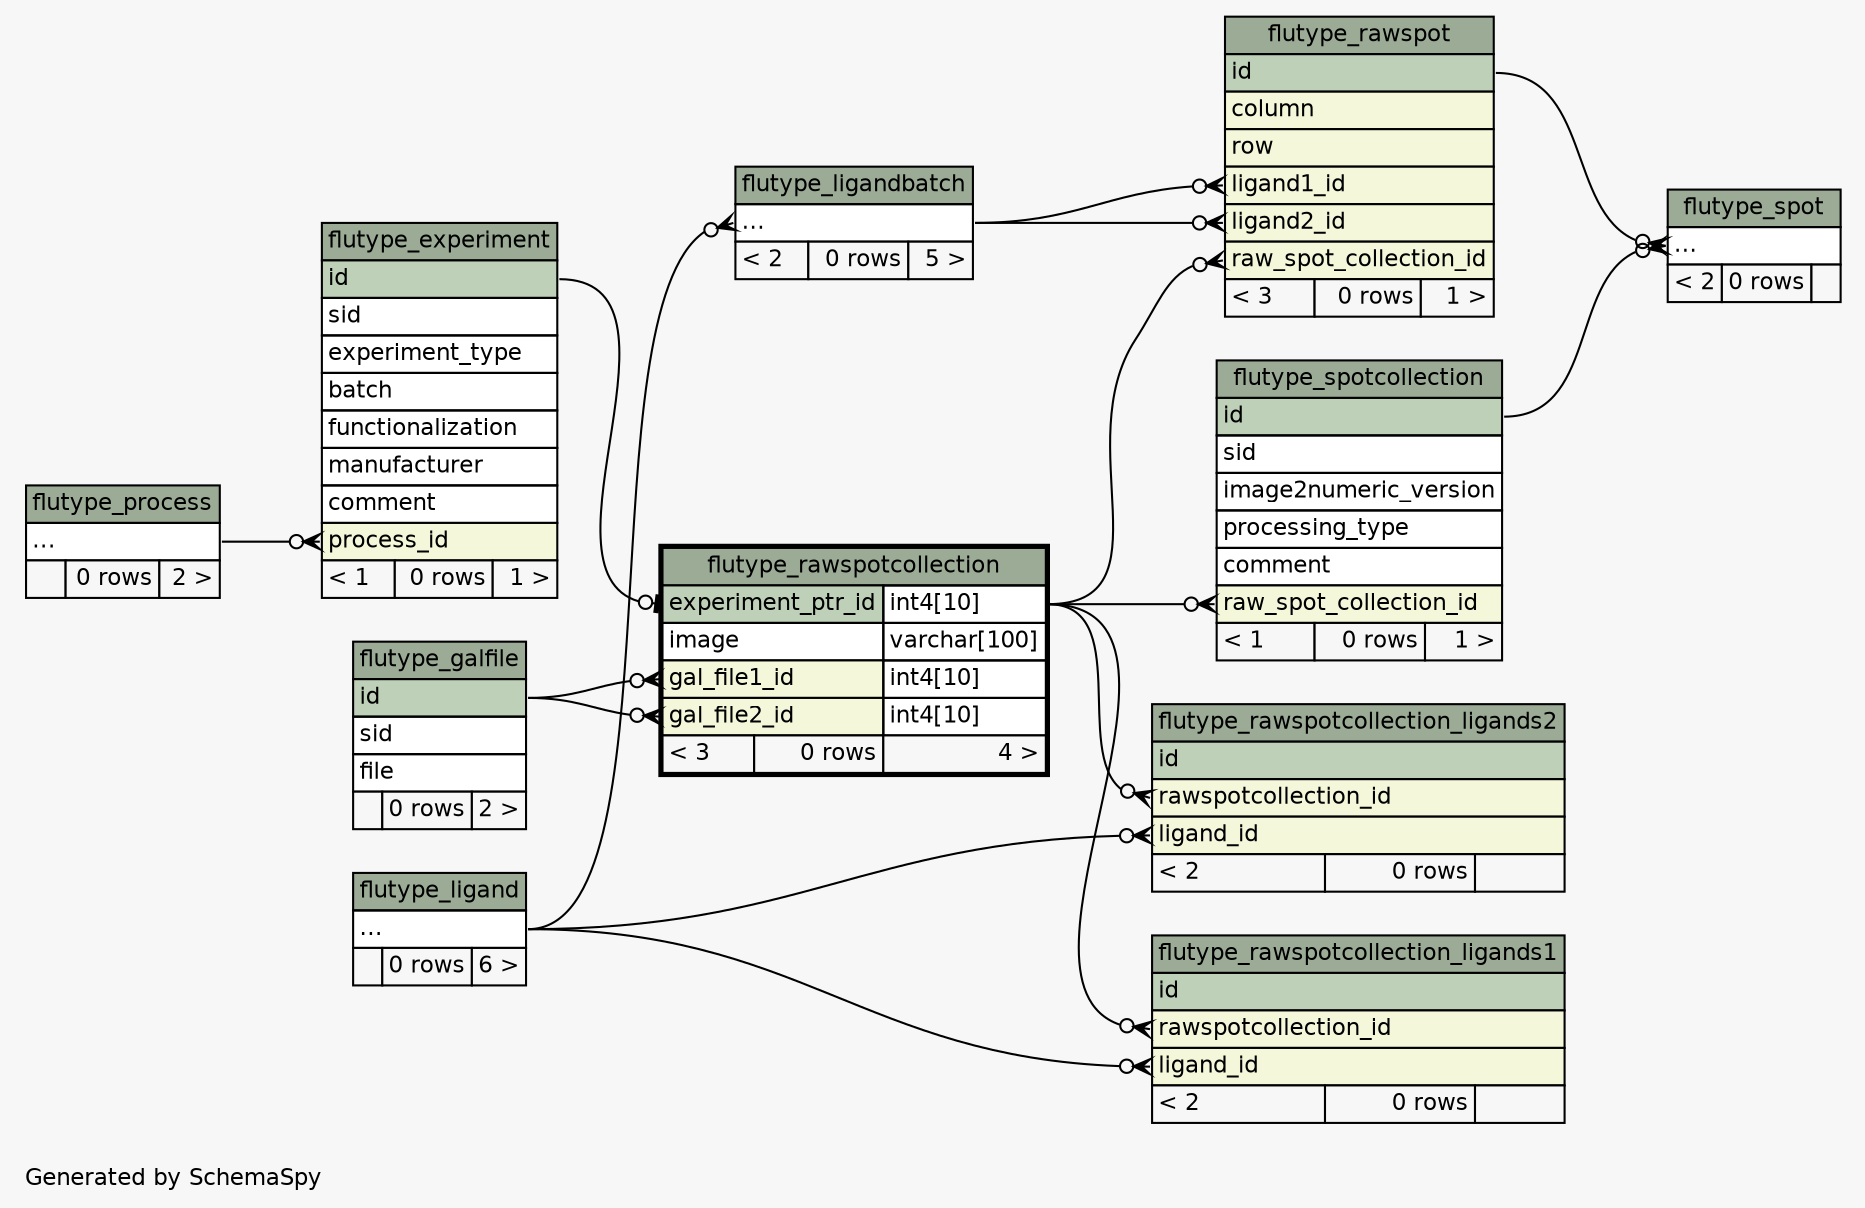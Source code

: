 // dot 2.38.0 on Linux 4.10.0-27-generic
// SchemaSpy rev 590
digraph "twoDegreesRelationshipsDiagram" {
  graph [
    rankdir="RL"
    bgcolor="#f7f7f7"
    label="\nGenerated by SchemaSpy"
    labeljust="l"
    nodesep="0.18"
    ranksep="0.46"
    fontname="Helvetica"
    fontsize="11"
  ];
  node [
    fontname="Helvetica"
    fontsize="11"
    shape="plaintext"
  ];
  edge [
    arrowsize="0.8"
  ];
  "flutype_experiment":"process_id":w -> "flutype_process":"elipses":e [arrowhead=none dir=back arrowtail=crowodot];
  "flutype_ligandbatch":"elipses":w -> "flutype_ligand":"elipses":e [arrowhead=none dir=back arrowtail=crowodot];
  "flutype_rawspot":"ligand1_id":w -> "flutype_ligandbatch":"elipses":e [arrowhead=none dir=back arrowtail=crowodot];
  "flutype_rawspot":"ligand2_id":w -> "flutype_ligandbatch":"elipses":e [arrowhead=none dir=back arrowtail=crowodot];
  "flutype_rawspot":"raw_spot_collection_id":w -> "flutype_rawspotcollection":"experiment_ptr_id.type":e [arrowhead=none dir=back arrowtail=crowodot];
  "flutype_rawspotcollection":"experiment_ptr_id":w -> "flutype_experiment":"id":e [arrowhead=none dir=back arrowtail=teeodot];
  "flutype_rawspotcollection":"gal_file1_id":w -> "flutype_galfile":"id":e [arrowhead=none dir=back arrowtail=crowodot];
  "flutype_rawspotcollection":"gal_file2_id":w -> "flutype_galfile":"id":e [arrowhead=none dir=back arrowtail=crowodot];
  "flutype_rawspotcollection_ligands1":"ligand_id":w -> "flutype_ligand":"elipses":e [arrowhead=none dir=back arrowtail=crowodot];
  "flutype_rawspotcollection_ligands1":"rawspotcollection_id":w -> "flutype_rawspotcollection":"experiment_ptr_id.type":e [arrowhead=none dir=back arrowtail=crowodot];
  "flutype_rawspotcollection_ligands2":"ligand_id":w -> "flutype_ligand":"elipses":e [arrowhead=none dir=back arrowtail=crowodot];
  "flutype_rawspotcollection_ligands2":"rawspotcollection_id":w -> "flutype_rawspotcollection":"experiment_ptr_id.type":e [arrowhead=none dir=back arrowtail=crowodot];
  "flutype_spot":"elipses":w -> "flutype_rawspot":"id":e [arrowhead=none dir=back arrowtail=crowodot];
  "flutype_spot":"elipses":w -> "flutype_spotcollection":"id":e [arrowhead=none dir=back arrowtail=crowodot];
  "flutype_spotcollection":"raw_spot_collection_id":w -> "flutype_rawspotcollection":"experiment_ptr_id.type":e [arrowhead=none dir=back arrowtail=crowodot];
  "flutype_experiment" [
    label=<
    <TABLE BORDER="0" CELLBORDER="1" CELLSPACING="0" BGCOLOR="#ffffff">
      <TR><TD COLSPAN="3" BGCOLOR="#9bab96" ALIGN="CENTER">flutype_experiment</TD></TR>
      <TR><TD PORT="id" COLSPAN="3" BGCOLOR="#bed1b8" ALIGN="LEFT">id</TD></TR>
      <TR><TD PORT="sid" COLSPAN="3" ALIGN="LEFT">sid</TD></TR>
      <TR><TD PORT="experiment_type" COLSPAN="3" ALIGN="LEFT">experiment_type</TD></TR>
      <TR><TD PORT="batch" COLSPAN="3" ALIGN="LEFT">batch</TD></TR>
      <TR><TD PORT="functionalization" COLSPAN="3" ALIGN="LEFT">functionalization</TD></TR>
      <TR><TD PORT="manufacturer" COLSPAN="3" ALIGN="LEFT">manufacturer</TD></TR>
      <TR><TD PORT="comment" COLSPAN="3" ALIGN="LEFT">comment</TD></TR>
      <TR><TD PORT="process_id" COLSPAN="3" BGCOLOR="#f4f7da" ALIGN="LEFT">process_id</TD></TR>
      <TR><TD ALIGN="LEFT" BGCOLOR="#f7f7f7">&lt; 1</TD><TD ALIGN="RIGHT" BGCOLOR="#f7f7f7">0 rows</TD><TD ALIGN="RIGHT" BGCOLOR="#f7f7f7">1 &gt;</TD></TR>
    </TABLE>>
    URL="flutype_experiment.html"
    tooltip="flutype_experiment"
  ];
  "flutype_galfile" [
    label=<
    <TABLE BORDER="0" CELLBORDER="1" CELLSPACING="0" BGCOLOR="#ffffff">
      <TR><TD COLSPAN="3" BGCOLOR="#9bab96" ALIGN="CENTER">flutype_galfile</TD></TR>
      <TR><TD PORT="id" COLSPAN="3" BGCOLOR="#bed1b8" ALIGN="LEFT">id</TD></TR>
      <TR><TD PORT="sid" COLSPAN="3" ALIGN="LEFT">sid</TD></TR>
      <TR><TD PORT="file" COLSPAN="3" ALIGN="LEFT">file</TD></TR>
      <TR><TD ALIGN="LEFT" BGCOLOR="#f7f7f7">  </TD><TD ALIGN="RIGHT" BGCOLOR="#f7f7f7">0 rows</TD><TD ALIGN="RIGHT" BGCOLOR="#f7f7f7">2 &gt;</TD></TR>
    </TABLE>>
    URL="flutype_galfile.html"
    tooltip="flutype_galfile"
  ];
  "flutype_ligand" [
    label=<
    <TABLE BORDER="0" CELLBORDER="1" CELLSPACING="0" BGCOLOR="#ffffff">
      <TR><TD COLSPAN="3" BGCOLOR="#9bab96" ALIGN="CENTER">flutype_ligand</TD></TR>
      <TR><TD PORT="elipses" COLSPAN="3" ALIGN="LEFT">...</TD></TR>
      <TR><TD ALIGN="LEFT" BGCOLOR="#f7f7f7">  </TD><TD ALIGN="RIGHT" BGCOLOR="#f7f7f7">0 rows</TD><TD ALIGN="RIGHT" BGCOLOR="#f7f7f7">6 &gt;</TD></TR>
    </TABLE>>
    URL="flutype_ligand.html"
    tooltip="flutype_ligand"
  ];
  "flutype_ligandbatch" [
    label=<
    <TABLE BORDER="0" CELLBORDER="1" CELLSPACING="0" BGCOLOR="#ffffff">
      <TR><TD COLSPAN="3" BGCOLOR="#9bab96" ALIGN="CENTER">flutype_ligandbatch</TD></TR>
      <TR><TD PORT="elipses" COLSPAN="3" ALIGN="LEFT">...</TD></TR>
      <TR><TD ALIGN="LEFT" BGCOLOR="#f7f7f7">&lt; 2</TD><TD ALIGN="RIGHT" BGCOLOR="#f7f7f7">0 rows</TD><TD ALIGN="RIGHT" BGCOLOR="#f7f7f7">5 &gt;</TD></TR>
    </TABLE>>
    URL="flutype_ligandbatch.html"
    tooltip="flutype_ligandbatch"
  ];
  "flutype_process" [
    label=<
    <TABLE BORDER="0" CELLBORDER="1" CELLSPACING="0" BGCOLOR="#ffffff">
      <TR><TD COLSPAN="3" BGCOLOR="#9bab96" ALIGN="CENTER">flutype_process</TD></TR>
      <TR><TD PORT="elipses" COLSPAN="3" ALIGN="LEFT">...</TD></TR>
      <TR><TD ALIGN="LEFT" BGCOLOR="#f7f7f7">  </TD><TD ALIGN="RIGHT" BGCOLOR="#f7f7f7">0 rows</TD><TD ALIGN="RIGHT" BGCOLOR="#f7f7f7">2 &gt;</TD></TR>
    </TABLE>>
    URL="flutype_process.html"
    tooltip="flutype_process"
  ];
  "flutype_rawspot" [
    label=<
    <TABLE BORDER="0" CELLBORDER="1" CELLSPACING="0" BGCOLOR="#ffffff">
      <TR><TD COLSPAN="3" BGCOLOR="#9bab96" ALIGN="CENTER">flutype_rawspot</TD></TR>
      <TR><TD PORT="id" COLSPAN="3" BGCOLOR="#bed1b8" ALIGN="LEFT">id</TD></TR>
      <TR><TD PORT="column" COLSPAN="3" BGCOLOR="#f4f7da" ALIGN="LEFT">column</TD></TR>
      <TR><TD PORT="row" COLSPAN="3" BGCOLOR="#f4f7da" ALIGN="LEFT">row</TD></TR>
      <TR><TD PORT="ligand1_id" COLSPAN="3" BGCOLOR="#f4f7da" ALIGN="LEFT">ligand1_id</TD></TR>
      <TR><TD PORT="ligand2_id" COLSPAN="3" BGCOLOR="#f4f7da" ALIGN="LEFT">ligand2_id</TD></TR>
      <TR><TD PORT="raw_spot_collection_id" COLSPAN="3" BGCOLOR="#f4f7da" ALIGN="LEFT">raw_spot_collection_id</TD></TR>
      <TR><TD ALIGN="LEFT" BGCOLOR="#f7f7f7">&lt; 3</TD><TD ALIGN="RIGHT" BGCOLOR="#f7f7f7">0 rows</TD><TD ALIGN="RIGHT" BGCOLOR="#f7f7f7">1 &gt;</TD></TR>
    </TABLE>>
    URL="flutype_rawspot.html"
    tooltip="flutype_rawspot"
  ];
  "flutype_rawspotcollection" [
    label=<
    <TABLE BORDER="2" CELLBORDER="1" CELLSPACING="0" BGCOLOR="#ffffff">
      <TR><TD COLSPAN="3" BGCOLOR="#9bab96" ALIGN="CENTER">flutype_rawspotcollection</TD></TR>
      <TR><TD PORT="experiment_ptr_id" COLSPAN="2" BGCOLOR="#bed1b8" ALIGN="LEFT">experiment_ptr_id</TD><TD PORT="experiment_ptr_id.type" ALIGN="LEFT">int4[10]</TD></TR>
      <TR><TD PORT="image" COLSPAN="2" ALIGN="LEFT">image</TD><TD PORT="image.type" ALIGN="LEFT">varchar[100]</TD></TR>
      <TR><TD PORT="gal_file1_id" COLSPAN="2" BGCOLOR="#f4f7da" ALIGN="LEFT">gal_file1_id</TD><TD PORT="gal_file1_id.type" ALIGN="LEFT">int4[10]</TD></TR>
      <TR><TD PORT="gal_file2_id" COLSPAN="2" BGCOLOR="#f4f7da" ALIGN="LEFT">gal_file2_id</TD><TD PORT="gal_file2_id.type" ALIGN="LEFT">int4[10]</TD></TR>
      <TR><TD ALIGN="LEFT" BGCOLOR="#f7f7f7">&lt; 3</TD><TD ALIGN="RIGHT" BGCOLOR="#f7f7f7">0 rows</TD><TD ALIGN="RIGHT" BGCOLOR="#f7f7f7">4 &gt;</TD></TR>
    </TABLE>>
    URL="flutype_rawspotcollection.html"
    tooltip="flutype_rawspotcollection"
  ];
  "flutype_rawspotcollection_ligands1" [
    label=<
    <TABLE BORDER="0" CELLBORDER="1" CELLSPACING="0" BGCOLOR="#ffffff">
      <TR><TD COLSPAN="3" BGCOLOR="#9bab96" ALIGN="CENTER">flutype_rawspotcollection_ligands1</TD></TR>
      <TR><TD PORT="id" COLSPAN="3" BGCOLOR="#bed1b8" ALIGN="LEFT">id</TD></TR>
      <TR><TD PORT="rawspotcollection_id" COLSPAN="3" BGCOLOR="#f4f7da" ALIGN="LEFT">rawspotcollection_id</TD></TR>
      <TR><TD PORT="ligand_id" COLSPAN="3" BGCOLOR="#f4f7da" ALIGN="LEFT">ligand_id</TD></TR>
      <TR><TD ALIGN="LEFT" BGCOLOR="#f7f7f7">&lt; 2</TD><TD ALIGN="RIGHT" BGCOLOR="#f7f7f7">0 rows</TD><TD ALIGN="RIGHT" BGCOLOR="#f7f7f7">  </TD></TR>
    </TABLE>>
    URL="flutype_rawspotcollection_ligands1.html"
    tooltip="flutype_rawspotcollection_ligands1"
  ];
  "flutype_rawspotcollection_ligands2" [
    label=<
    <TABLE BORDER="0" CELLBORDER="1" CELLSPACING="0" BGCOLOR="#ffffff">
      <TR><TD COLSPAN="3" BGCOLOR="#9bab96" ALIGN="CENTER">flutype_rawspotcollection_ligands2</TD></TR>
      <TR><TD PORT="id" COLSPAN="3" BGCOLOR="#bed1b8" ALIGN="LEFT">id</TD></TR>
      <TR><TD PORT="rawspotcollection_id" COLSPAN="3" BGCOLOR="#f4f7da" ALIGN="LEFT">rawspotcollection_id</TD></TR>
      <TR><TD PORT="ligand_id" COLSPAN="3" BGCOLOR="#f4f7da" ALIGN="LEFT">ligand_id</TD></TR>
      <TR><TD ALIGN="LEFT" BGCOLOR="#f7f7f7">&lt; 2</TD><TD ALIGN="RIGHT" BGCOLOR="#f7f7f7">0 rows</TD><TD ALIGN="RIGHT" BGCOLOR="#f7f7f7">  </TD></TR>
    </TABLE>>
    URL="flutype_rawspotcollection_ligands2.html"
    tooltip="flutype_rawspotcollection_ligands2"
  ];
  "flutype_spot" [
    label=<
    <TABLE BORDER="0" CELLBORDER="1" CELLSPACING="0" BGCOLOR="#ffffff">
      <TR><TD COLSPAN="3" BGCOLOR="#9bab96" ALIGN="CENTER">flutype_spot</TD></TR>
      <TR><TD PORT="elipses" COLSPAN="3" ALIGN="LEFT">...</TD></TR>
      <TR><TD ALIGN="LEFT" BGCOLOR="#f7f7f7">&lt; 2</TD><TD ALIGN="RIGHT" BGCOLOR="#f7f7f7">0 rows</TD><TD ALIGN="RIGHT" BGCOLOR="#f7f7f7">  </TD></TR>
    </TABLE>>
    URL="flutype_spot.html"
    tooltip="flutype_spot"
  ];
  "flutype_spotcollection" [
    label=<
    <TABLE BORDER="0" CELLBORDER="1" CELLSPACING="0" BGCOLOR="#ffffff">
      <TR><TD COLSPAN="3" BGCOLOR="#9bab96" ALIGN="CENTER">flutype_spotcollection</TD></TR>
      <TR><TD PORT="id" COLSPAN="3" BGCOLOR="#bed1b8" ALIGN="LEFT">id</TD></TR>
      <TR><TD PORT="sid" COLSPAN="3" ALIGN="LEFT">sid</TD></TR>
      <TR><TD PORT="image2numeric_version" COLSPAN="3" ALIGN="LEFT">image2numeric_version</TD></TR>
      <TR><TD PORT="processing_type" COLSPAN="3" ALIGN="LEFT">processing_type</TD></TR>
      <TR><TD PORT="comment" COLSPAN="3" ALIGN="LEFT">comment</TD></TR>
      <TR><TD PORT="raw_spot_collection_id" COLSPAN="3" BGCOLOR="#f4f7da" ALIGN="LEFT">raw_spot_collection_id</TD></TR>
      <TR><TD ALIGN="LEFT" BGCOLOR="#f7f7f7">&lt; 1</TD><TD ALIGN="RIGHT" BGCOLOR="#f7f7f7">0 rows</TD><TD ALIGN="RIGHT" BGCOLOR="#f7f7f7">1 &gt;</TD></TR>
    </TABLE>>
    URL="flutype_spotcollection.html"
    tooltip="flutype_spotcollection"
  ];
}
